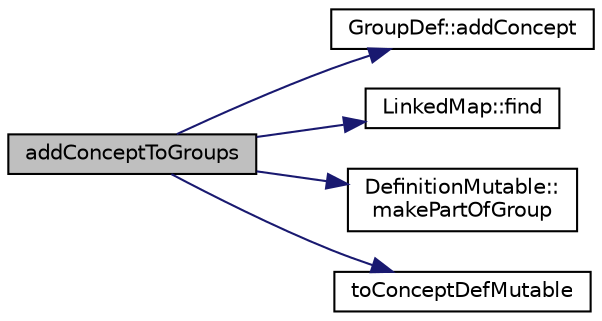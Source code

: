 digraph "addConceptToGroups"
{
 // LATEX_PDF_SIZE
  edge [fontname="Helvetica",fontsize="10",labelfontname="Helvetica",labelfontsize="10"];
  node [fontname="Helvetica",fontsize="10",shape=record];
  rankdir="LR";
  Node1 [label="addConceptToGroups",height=0.2,width=0.4,color="black", fillcolor="grey75", style="filled", fontcolor="black",tooltip=" "];
  Node1 -> Node2 [color="midnightblue",fontsize="10",style="solid",fontname="Helvetica"];
  Node2 [label="GroupDef::addConcept",height=0.2,width=0.4,color="black", fillcolor="white", style="filled",URL="$classGroupDef.html#ab3aafb766c4b074061d755cf39652040",tooltip=" "];
  Node1 -> Node3 [color="midnightblue",fontsize="10",style="solid",fontname="Helvetica"];
  Node3 [label="LinkedMap::find",height=0.2,width=0.4,color="black", fillcolor="white", style="filled",URL="$classLinkedMap.html#ad7659775b7de962b4fe0921456baf4f4",tooltip=" "];
  Node1 -> Node4 [color="midnightblue",fontsize="10",style="solid",fontname="Helvetica"];
  Node4 [label="DefinitionMutable::\lmakePartOfGroup",height=0.2,width=0.4,color="black", fillcolor="white", style="filled",URL="$classDefinitionMutable.html#a8a631fedd4f1f258fa0d1edc06cefae3",tooltip=" "];
  Node1 -> Node5 [color="midnightblue",fontsize="10",style="solid",fontname="Helvetica"];
  Node5 [label="toConceptDefMutable",height=0.2,width=0.4,color="black", fillcolor="white", style="filled",URL="$conceptdef_8cpp.html#a04c0091865f3e596872d27767ba1061a",tooltip=" "];
}

